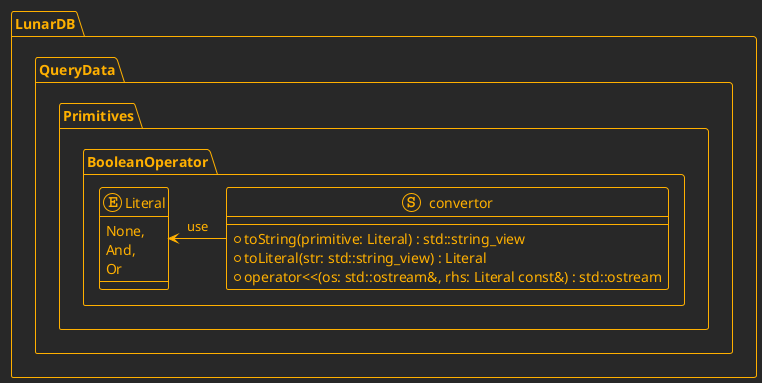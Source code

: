 @startuml BooleanOperator
!theme crt-amber

namespace LunarDB.QueryData.Primitives {

namespace BooleanOperator {

enum Literal {
    None,
    And,
    Or
}

stereotype convertor {
    + toString(primitive: Literal) : std::string_view
    + toLiteral(str: std::string_view) : Literal
    + operator<<(os: std::ostream&, rhs: Literal const&) : std::ostream
}

Literal <- convertor : use

}

}
@enduml
